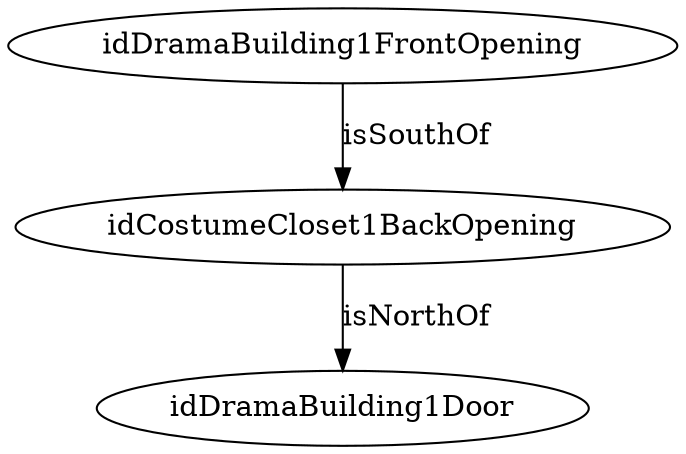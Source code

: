 strict digraph  {
idDramaBuilding1FrontOpening [node_type=entity_node, root=root];
idCostumeCloset1BackOpening;
idDramaBuilding1Door;
idDramaBuilding1FrontOpening -> idCostumeCloset1BackOpening  [edge_type=relationship, label=isSouthOf];
idCostumeCloset1BackOpening -> idDramaBuilding1Door  [edge_type=relationship, label=isNorthOf];
}

